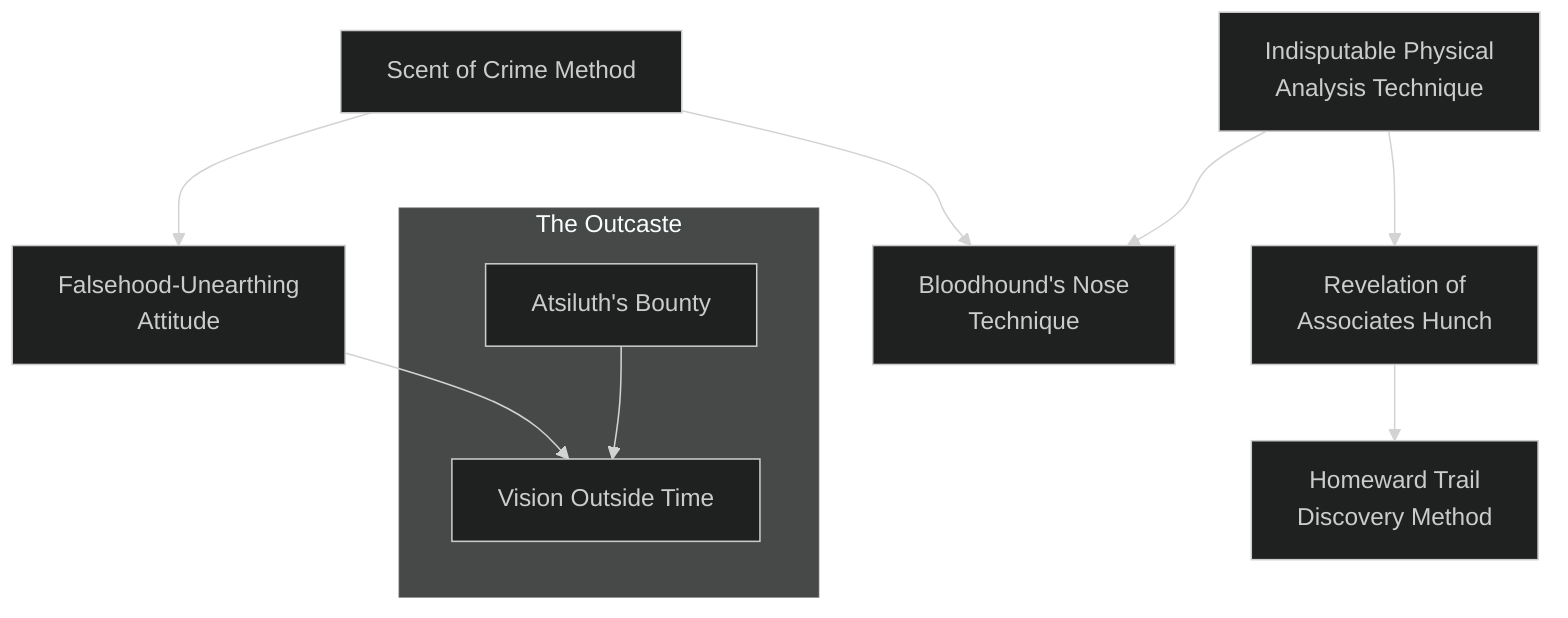 ---
config:
  theme: dark
---
flowchart TD

    indisputable_physical_analysis_technique[Indisputable Physical<br>Analysis Technique]
    click indisputable_physical_analysis_technique callback "
        Indisputable Physical Analysis Technique<br>
        <br>
        Cost: 1 mote per two dice<br>
        Duration: Instant<br>
        Type: Supplemental<br>
        Minimum Investigation: 2<br>
        Minimum Essence: 1<br>
        Prerequisite Charms: None<br>
        <br>
        The magistrate or investigator with this Charm learns
        the myriad ways of the criminal; his eye is better able to
        connect seemingly disparate clues, and his intuition greatly
        improves. The character can improve his Investigation
        dice pool by two dice for every mote of Essence spent. The
        character cannot do more than double his Investigation
        Trait with this Charm, and he must pay the full motes of
        Essence even if he needs to raise a Trait by only one die.
        "

    scent_of_crime_method[Scent of Crime Method]
    click scent_of_crime_method callback "
        Scent of Crime Method<br>
        <br>
        Cost: 2 motes<br>
        Duration: One scene<br>
        Type: Simple<br>
        Minimum Investigation: 3<br>
        Minimum Essence: 1<br>
        Prerequisite Charms: None<br>
        <br>
        A good investigator quickly learns to discern the nervous
        habits, tics and mannerisms of people suffering under
        a load of guilt. Since most guilt is associated with a crime, the
        character becomes better able to discover a criminal among
        a group of people. After spending Essence, the character's
        player should make a Manipulation + Investigation roll. A
        success here will point the investigator to the character
        within eyesight currently suffering from the greatest load of
        guilt. This is purely subjective, of course, and mostly left in
        the hands of the Storyteller. Additionally, characters who
        commit heinous crimes without a shred of conscience might
        feel no guilt whatsoever from the acts they perform, making
        this Charm useless in finding them.
        "

    falsehood_unearthing_attitude[Falsehood-Unearthing<br>Attitude]
    scent_of_crime_method --> falsehood_unearthing_attitude
    click falsehood_unearthing_attitude callback "
        Falsehood-Unearthing Attitude<br>
        <br>
        Cost: 5 motes + 1 Willpower<br>
        Duration: One scene<br>
        Type: Simple<br>
        Minimum Investigation: 3<br>
        Minimum Essence: 2<br>
        Prerequisite Charms: Scent-of-Crime Method<br>
        <br>
        The Exalted's ability to sense dishonesty finally reaches
        supernatural levels when he learns this Charm. With it, he
        can ferret out false statements in conversation, helping
        him find the truth of a situation. This Charm does not
        detect evasions or half-truths; it only points out statements
        that the speaker knows to be false. The Exalted must pick
        a target and spend the Essence and Willpower necessary to
        activate this Charm; for the rest of the scene, falsehoods
        spoken by that target will trigger a tingling sensation on
        the back of the character's neck. If the target is aware of the
        scrutiny he is under, he may conceal lies by spending 1
        point of Willpower per statement. This Charm has no
        effect if the target's permanent Essence is equal to or higher
        than the Essence of the Exalt using this Charm.
        "

    bloodhounds_nose_technique[Bloodhound's Nose<br>Technique]
    indisputable_physical_analysis_technique --> bloodhounds_nose_technique
    scent_of_crime_method --> bloodhounds_nose_technique
    click bloodhounds_nose_technique callback "
        Bloodhound's Nose Technique<br>
        <br>
        Cost: 6 motes, 1 Willpower<br>
        Duration: One scene<br>
        Type: Simple<br>
        Minimum Investigation: 4<br>
        Minimum Essence: 2<br>
        Prerequisite Charms: Indisputable Physical Analysis Technique, Scent-of-Crime Method<br>
        <br>
        The Exalted spends around 10 minutes walking around
        the scene of a crime (or any event he wishes to investigate);
        his player must then make an ordinary Investigation roll for
        the Dynast to find ordinary pieces of evidence (footprints,
        stray hairs, blood, etc.). This Charm uses a touch of sympathetic
        magic to trace that evidence back to its creator. Roll
        Intelligence + Investigation after spending the necessary
        Essence to activate the Charm. With one success, the character
        receives an impulse — a mild tugging — that pulls him
        in the direction of the culprit. With three or more successes,
        the character receives that impulse along with a fleeting
        glimpse of the culprit as he appeared at the time of the crime.
        "

    revelation_of_associates_hunch[Revelation of<br>Associates Hunch]
    indisputable_physical_analysis_technique --> revelation_of_associates_hunch
    click revelation_of_associates_hunch callback "
        Revelation of Associates Hunch<br>
        <br>
        Cost: 4 motes, 1 Willpower<br>
        Duration: Instant<br>
        Type: Simple<br>
        Minimum Investigation: 4<br>
        Minimum Essence: 2<br>
        Prerequisite Charms: Indisputable Physical Analysis Technique<br>
        <br>
        By simply meeting a person and coming within a few
        yards of him, the Exalted can sense the identities of his
        closest associates. Typically, these will be the character's
        family members, business associates and members of any
        sworn brotherhoods the Exalt belongs to, but they can also
        be characters delineated by certain Backgrounds. Roll
        Perception + Investigation; every success gives the name
        and one-sentence description of two of the target's compatriots
        or servants. Even if the roll fails, the Dragon-Blood
        will still learn information about one of the target's associates.
        Associates are revealed in roughly the following
        order: family members, members of sworn brotherhoods,
        allies, mentors, connections, henchmen; the Storyteller
        can change that order as he sees fit.
        "

    homeward_trail_discovery_method[Homeward Trail<br>Discovery Method]
    revelation_of_associates_hunch --> homeward_trail_discovery_method
    click homeward_trail_discovery_method callback "
        Homeward Trail Discovery Method<br>
        <br>
        Cost: 5 motes, 1 Willpower<br>
        Duration: Instant<br>
        Type: Simple<br>
        Minimum Investigation: 5<br>
        Minimum Essence: 3<br>
        Prerequisite Charms: Revelation of Associates Hunch<br>
        <br>
        By simply meeting a person and coming within a few
        yards of him, the Exalted can determine the place that the
        person calls home. Usually, this is the character's primary
        residence, but in the case of the Dragon-Blooded, who
        might have several residences, it is the place that the
        subject truly considers to be his home. If the subject has
        any dots in the Manse Background, the Charm is almost
        certain to point directly at his Manse of primary residence.
        If the subject or one of his allies is a sorcerer, his home may
        be warded against such divinations. In that case, this
        Charm will point to another of the character's residences.
        The Charm will only identify a building, not a particular
        apartment or room within that building — and in the case
        of longtime travelers or the impoverished, the Charm will
        simply indicate that the subject has no true home.
        "

    subgraph The Outcaste
        atsiluths_bounty[Atsiluth's Bounty]
        click atsiluths_bounty callback "
            Atsiluth's Bounty<br>
            <br>
            Cost: 1 mote<br>
            Duration: Instant<br>
            Type: Simple<br>
            Minimum Investigation: 2<br>
            Minimum Essence: 1<br>
            Prerequisite Charms: None<br>
            <br>
            Those who live in Atsiluth Eternal dwell in luxury such
            as even the Forest Witches cannot imagine. With a moment's
            study of the Essence flows around her, a character can bring
            forth unbounded wealth. Invoking this Charm within Atsiluth
            Eternal, a character can conjure any mundane object or
            structure, as well as any artifact or Manse up to level 5.
            However, the artifacts and Hearthstones this Charm creates
            only affect the &quot;material&quot; reality of Atsiluth Eternal. They can
            improve the user's perceptions but cannot otherwise divine
            information or directly affect the minds of others. They
            cannot act at range without some physical effect that conveys
            their power to the target. Outside of Atsiluth Eternal, they do
            not function at all. The Sea of Mind chooses where the
            summoned thing appears — the character cannot summon a
            Manse into the air above an enemy, although she can expect
            a summoned weapon to appear in her hand.
            "

        vision_outside_time[Vision Outside Time]
        click vision_outside_time callback "
            Vision Outside Time<br>
            <br>
            Cost: 2 motes, 1 Willpower<br>
            Duration: One scene<br>
            Type: Simple<br>
            Minimum Investigation: 4<br>
            Minimum Essence: 3<br>
            Prerequisite Charms: Atsiluth's Bounty, Falsehood Unearthing Attitude<br>
            <br>
            The Exalt sprinkles a few drops of blood upon the dust of
            Atsiluth Eternal and calls forth her vision soul: an image of
            herself drawn from a dream of future days. Such images are
            vicious, twisted and perverted liars, desiring primarily to
            torment those who call them forth with false hopes and false
            despairs. A wise Witch can, nevertheless, finagle hints from
            them about the future, the present and the past. The player
            makes a Manipulation + Investigation roll. If the Storyteller
            wishes to play out the conversation, then each success represents
            an opportunity to force out such a truth. The Exalt can
            spend one of these successes at any time to determine the
            vision soul's motivation behind a given statement — for
            example, to tease the Exalt with obfuscation, to encourage
            unwarranted despair or to save face after being tricked into
            making some admission. Otherwise, the difficulty of the roll
            is 3, and success tells the character one thing she should watch
            for, one thing she should fear and one thing she should desire.
            "
    end

    atsiluths_bounty --> vision_outside_time
    falsehood_unearthing_attitude --> vision_outside_time